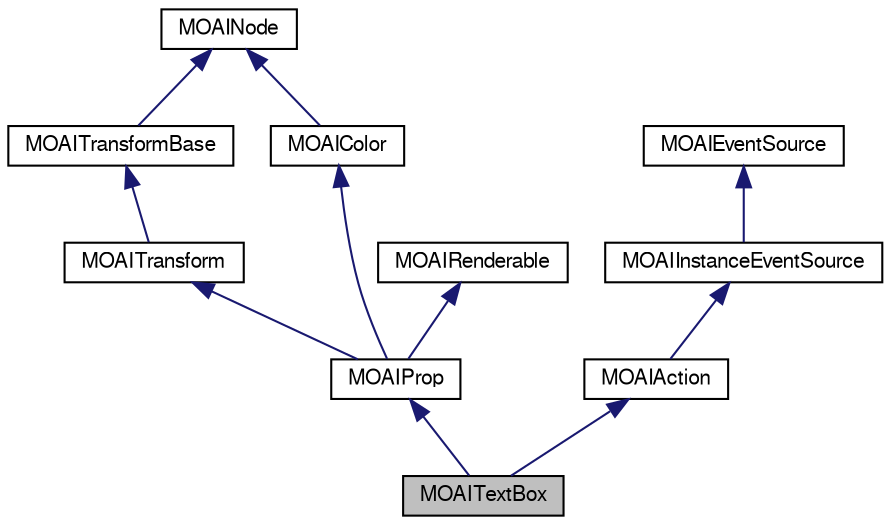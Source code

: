 digraph G
{
  edge [fontname="FreeSans",fontsize="10",labelfontname="FreeSans",labelfontsize="10"];
  node [fontname="FreeSans",fontsize="10",shape=record];
  Node1 [label="MOAITextBox",height=0.2,width=0.4,color="black", fillcolor="grey75", style="filled" fontcolor="black"];
  Node2 -> Node1 [dir=back,color="midnightblue",fontsize="10",style="solid",fontname="FreeSans"];
  Node2 [label="MOAIProp",height=0.2,width=0.4,color="black", fillcolor="white", style="filled",URL="$class_m_o_a_i_prop.html",tooltip="Base class for props.   	&lt;table cellpadding=&quot;8&quot;&gt;&lt;tr&gt; &lt;td vertical-align=&quo..."];
  Node3 -> Node2 [dir=back,color="midnightblue",fontsize="10",style="solid",fontname="FreeSans"];
  Node3 [label="MOAITransform",height=0.2,width=0.4,color="black", fillcolor="white", style="filled",URL="$class_m_o_a_i_transform.html",tooltip="Transformation hierarchy node.   	&lt;table cellpadding=&quot;8&quot;&gt;&lt;tr&gt; &lt;td vertical-a..."];
  Node4 -> Node3 [dir=back,color="midnightblue",fontsize="10",style="solid",fontname="FreeSans"];
  Node4 [label="MOAITransformBase",height=0.2,width=0.4,color="black", fillcolor="white", style="filled",URL="$class_m_o_a_i_transform_base.html",tooltip="Base class for 2D affine transforms.   	&lt;table cellpadding=&quot;8&quot;&gt;&lt;tr&gt; &lt;td vert..."];
  Node5 -> Node4 [dir=back,color="midnightblue",fontsize="10",style="solid",fontname="FreeSans"];
  Node5 [label="MOAINode",height=0.2,width=0.4,color="black", fillcolor="white", style="filled",URL="$class_m_o_a_i_node.html",tooltip="Base for all attribute bearing Moai objects and dependency graph nodes."];
  Node6 -> Node2 [dir=back,color="midnightblue",fontsize="10",style="solid",fontname="FreeSans"];
  Node6 [label="MOAIColor",height=0.2,width=0.4,color="black", fillcolor="white", style="filled",URL="$class_m_o_a_i_color.html",tooltip="Color vector with animation helper methods.   	&lt;table cellpadding=&quot;8&quot;&gt;&lt;tr&gt; &lt;..."];
  Node5 -> Node6 [dir=back,color="midnightblue",fontsize="10",style="solid",fontname="FreeSans"];
  Node7 -> Node2 [dir=back,color="midnightblue",fontsize="10",style="solid",fontname="FreeSans"];
  Node7 [label="MOAIRenderable",height=0.2,width=0.4,color="black", fillcolor="white", style="filled",URL="$class_m_o_a_i_renderable.html",tooltip="Abstract base class for objects that can be rendered by MOAIRenderMgr."];
  Node8 -> Node1 [dir=back,color="midnightblue",fontsize="10",style="solid",fontname="FreeSans"];
  Node8 [label="MOAIAction",height=0.2,width=0.4,color="black", fillcolor="white", style="filled",URL="$class_m_o_a_i_action.html",tooltip="Base class for actions.   	&lt;table cellpadding=&quot;8&quot;&gt;&lt;tr&gt; &lt;td vertical-align=&q..."];
  Node9 -> Node8 [dir=back,color="midnightblue",fontsize="10",style="solid",fontname="FreeSans"];
  Node9 [label="MOAIInstanceEventSource",height=0.2,width=0.4,color="black", fillcolor="white", style="filled",URL="$class_m_o_a_i_instance_event_source.html",tooltip="Derivation of MOAIEventSource for non-global lua objects."];
  Node10 -> Node9 [dir=back,color="midnightblue",fontsize="10",style="solid",fontname="FreeSans"];
  Node10 [label="MOAIEventSource",height=0.2,width=0.4,color="black", fillcolor="white", style="filled",URL="$class_m_o_a_i_event_source.html",tooltip="Base class for all Lua-bound Moai objects that emit events and have an event table."];
}
